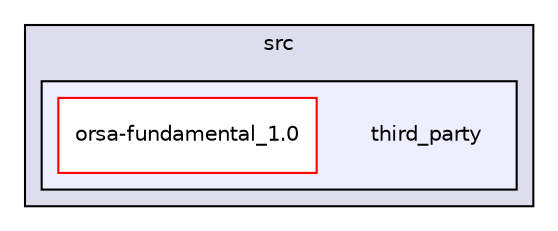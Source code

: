 digraph "src/third_party" {
  compound=true
  node [ fontsize="10", fontname="Helvetica"];
  edge [ labelfontsize="10", labelfontname="Helvetica"];
  subgraph clusterdir_e64681f6cfc88d97800c3d6a46b209aa {
    graph [ bgcolor="#ddddee", pencolor="black", label="src" fontname="Helvetica", fontsize="10", URL="dir_e64681f6cfc88d97800c3d6a46b209aa.html"]
  subgraph clusterdir_a211f40d56639f7267c2899a15d7a55d {
    graph [ bgcolor="#eeeeff", pencolor="black", label="" URL="dir_a211f40d56639f7267c2899a15d7a55d.html"];
    dir_a211f40d56639f7267c2899a15d7a55d [shape=plaintext label="third_party"];
    dir_e4849f02626d60bad1434728acfd1445 [shape=box label="orsa-fundamental_1.0" color="red" fillcolor="white" style="filled" URL="dir_e4849f02626d60bad1434728acfd1445.html"];
  }
  }
}
